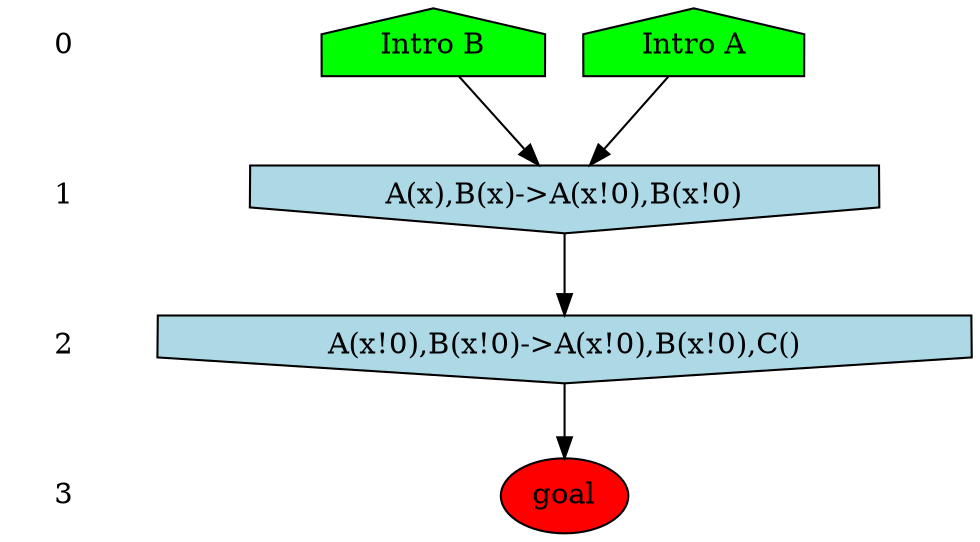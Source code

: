 /* Compression of 1 causal flows obtained in average at 7.375327E-01 t.u */
/* Compressed causal flows were: [1] */
digraph G{
 ranksep=.5 ; 
{ rank = same ; "0" [shape=plaintext] ; node_1 [label ="Intro B", shape=house, style=filled, fillcolor=green] ;
node_2 [label ="Intro A", shape=house, style=filled, fillcolor=green] ;
}
{ rank = same ; "1" [shape=plaintext] ; node_3 [label="A(x),B(x)->A(x!0),B(x!0)", shape=invhouse, style=filled, fillcolor = lightblue] ;
}
{ rank = same ; "2" [shape=plaintext] ; node_4 [label="A(x!0),B(x!0)->A(x!0),B(x!0),C()", shape=invhouse, style=filled, fillcolor = lightblue] ;
}
{ rank = same ; "3" [shape=plaintext] ; node_5 [label ="goal", style=filled, fillcolor=red] ;
}
"0" -> "1" [style="invis"]; 
"1" -> "2" [style="invis"]; 
"2" -> "3" [style="invis"]; 
node_1 -> node_3
node_2 -> node_3
node_3 -> node_4
node_4 -> node_5
}
/*
 Dot generation time: 0.000056
*/